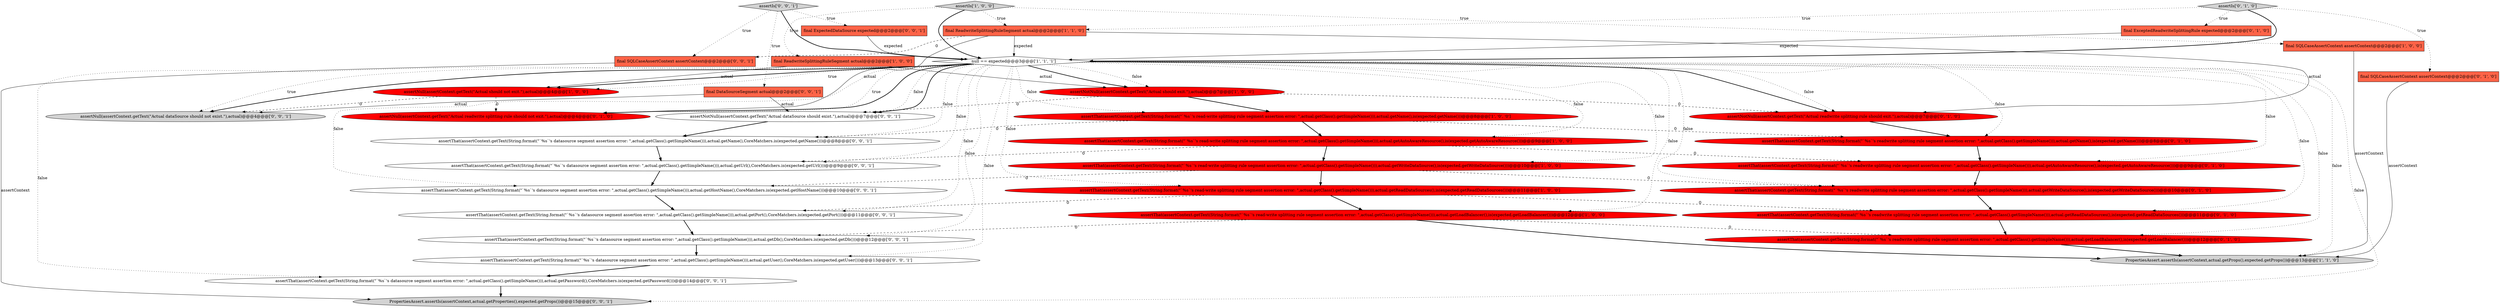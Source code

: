 digraph {
18 [style = filled, label = "assertThat(assertContext.getText(String.format(\"`%s`'s readwrite splitting rule segment assertion error: \",actual.getClass().getSimpleName())),actual.getLoadBalancer(),is(expected.getLoadBalancer()))@@@12@@@['0', '1', '0']", fillcolor = red, shape = ellipse image = "AAA1AAABBB2BBB"];
28 [style = filled, label = "assertNotNull(assertContext.getText(\"Actual dataSource should exist.\"),actual)@@@7@@@['0', '0', '1']", fillcolor = white, shape = ellipse image = "AAA0AAABBB3BBB"];
9 [style = filled, label = "final ReadwriteSplittingRuleSegment actual@@@2@@@['1', '1', '0']", fillcolor = tomato, shape = box image = "AAA0AAABBB1BBB"];
32 [style = filled, label = "assertThat(assertContext.getText(String.format(\"`%s`'s datasource segment assertion error: \",actual.getClass().getSimpleName())),actual.getPort(),CoreMatchers.is(expected.getPort()))@@@11@@@['0', '0', '1']", fillcolor = white, shape = ellipse image = "AAA0AAABBB3BBB"];
5 [style = filled, label = "PropertiesAssert.assertIs(assertContext,actual.getProps(),expected.getProps())@@@13@@@['1', '1', '0']", fillcolor = lightgray, shape = ellipse image = "AAA0AAABBB1BBB"];
3 [style = filled, label = "assertThat(assertContext.getText(String.format(\"`%s`'s read-write splitting rule segment assertion error: \",actual.getClass().getSimpleName())),actual.getReadDataSources(),is(expected.getReadDataSources()))@@@11@@@['1', '0', '0']", fillcolor = red, shape = ellipse image = "AAA1AAABBB1BBB"];
0 [style = filled, label = "assertThat(assertContext.getText(String.format(\"`%s`'s read-write splitting rule segment assertion error: \",actual.getClass().getSimpleName())),actual.getAutoAwareResource(),is(expected.getAutoAwareResource()))@@@9@@@['1', '0', '0']", fillcolor = red, shape = ellipse image = "AAA1AAABBB1BBB"];
33 [style = filled, label = "final SQLCaseAssertContext assertContext@@@2@@@['0', '0', '1']", fillcolor = tomato, shape = box image = "AAA0AAABBB3BBB"];
2 [style = filled, label = "null == expected@@@3@@@['1', '1', '1']", fillcolor = white, shape = diamond image = "AAA0AAABBB1BBB"];
30 [style = filled, label = "assertThat(assertContext.getText(String.format(\"`%s`'s datasource segment assertion error: \",actual.getClass().getSimpleName())),actual.getDb(),CoreMatchers.is(expected.getDb()))@@@12@@@['0', '0', '1']", fillcolor = white, shape = ellipse image = "AAA0AAABBB3BBB"];
12 [style = filled, label = "assertNotNull(assertContext.getText(\"Actual should exit.\"),actual)@@@7@@@['1', '0', '0']", fillcolor = red, shape = ellipse image = "AAA1AAABBB1BBB"];
13 [style = filled, label = "final ExceptedReadwriteSplittingRule expected@@@2@@@['0', '1', '0']", fillcolor = tomato, shape = box image = "AAA0AAABBB2BBB"];
29 [style = filled, label = "assertThat(assertContext.getText(String.format(\"`%s`'s datasource segment assertion error: \",actual.getClass().getSimpleName())),actual.getPassword(),CoreMatchers.is(expected.getPassword()))@@@14@@@['0', '0', '1']", fillcolor = white, shape = ellipse image = "AAA0AAABBB3BBB"];
25 [style = filled, label = "final DataSourceSegment actual@@@2@@@['0', '0', '1']", fillcolor = tomato, shape = box image = "AAA0AAABBB3BBB"];
17 [style = filled, label = "assertIs['0', '1', '0']", fillcolor = lightgray, shape = diamond image = "AAA0AAABBB2BBB"];
24 [style = filled, label = "final ExpectedDataSource expected@@@2@@@['0', '0', '1']", fillcolor = tomato, shape = box image = "AAA0AAABBB3BBB"];
4 [style = filled, label = "assertNull(assertContext.getText(\"Actual should not exit.\"),actual)@@@4@@@['1', '0', '0']", fillcolor = red, shape = ellipse image = "AAA1AAABBB1BBB"];
10 [style = filled, label = "assertIs['1', '0', '0']", fillcolor = lightgray, shape = diamond image = "AAA0AAABBB1BBB"];
6 [style = filled, label = "assertThat(assertContext.getText(String.format(\"`%s`'s read-write splitting rule segment assertion error: \",actual.getClass().getSimpleName())),actual.getWriteDataSource(),is(expected.getWriteDataSource()))@@@10@@@['1', '0', '0']", fillcolor = red, shape = ellipse image = "AAA1AAABBB1BBB"];
20 [style = filled, label = "assertThat(assertContext.getText(String.format(\"`%s`'s readwrite splitting rule segment assertion error: \",actual.getClass().getSimpleName())),actual.getName(),is(expected.getName()))@@@8@@@['0', '1', '0']", fillcolor = red, shape = ellipse image = "AAA1AAABBB2BBB"];
23 [style = filled, label = "PropertiesAssert.assertIs(assertContext,actual.getProperties(),expected.getProps())@@@15@@@['0', '0', '1']", fillcolor = lightgray, shape = ellipse image = "AAA0AAABBB3BBB"];
1 [style = filled, label = "final SQLCaseAssertContext assertContext@@@2@@@['1', '0', '0']", fillcolor = tomato, shape = box image = "AAA0AAABBB1BBB"];
7 [style = filled, label = "final ReadwriteSplittingRuleSegment actual@@@2@@@['1', '0', '0']", fillcolor = tomato, shape = box image = "AAA0AAABBB1BBB"];
22 [style = filled, label = "assertNotNull(assertContext.getText(\"Actual readwrite splitting rule should exit.\"),actual)@@@7@@@['0', '1', '0']", fillcolor = red, shape = ellipse image = "AAA1AAABBB2BBB"];
35 [style = filled, label = "assertIs['0', '0', '1']", fillcolor = lightgray, shape = diamond image = "AAA0AAABBB3BBB"];
14 [style = filled, label = "final SQLCaseAssertContext assertContext@@@2@@@['0', '1', '0']", fillcolor = tomato, shape = box image = "AAA0AAABBB2BBB"];
15 [style = filled, label = "assertThat(assertContext.getText(String.format(\"`%s`'s readwrite splitting rule segment assertion error: \",actual.getClass().getSimpleName())),actual.getReadDataSources(),is(expected.getReadDataSources()))@@@11@@@['0', '1', '0']", fillcolor = red, shape = ellipse image = "AAA1AAABBB2BBB"];
27 [style = filled, label = "assertThat(assertContext.getText(String.format(\"`%s`'s datasource segment assertion error: \",actual.getClass().getSimpleName())),actual.getUser(),CoreMatchers.is(expected.getUser()))@@@13@@@['0', '0', '1']", fillcolor = white, shape = ellipse image = "AAA0AAABBB3BBB"];
26 [style = filled, label = "assertThat(assertContext.getText(String.format(\"`%s`'s datasource segment assertion error: \",actual.getClass().getSimpleName())),actual.getName(),CoreMatchers.is(expected.getName()))@@@8@@@['0', '0', '1']", fillcolor = white, shape = ellipse image = "AAA0AAABBB3BBB"];
11 [style = filled, label = "assertThat(assertContext.getText(String.format(\"`%s`'s read-write splitting rule segment assertion error: \",actual.getClass().getSimpleName())),actual.getName(),is(expected.getName()))@@@8@@@['1', '0', '0']", fillcolor = red, shape = ellipse image = "AAA1AAABBB1BBB"];
21 [style = filled, label = "assertThat(assertContext.getText(String.format(\"`%s`'s readwrite splitting rule segment assertion error: \",actual.getClass().getSimpleName())),actual.getAutoAwareResource(),is(expected.getAutoAwareResource()))@@@9@@@['0', '1', '0']", fillcolor = red, shape = ellipse image = "AAA1AAABBB2BBB"];
34 [style = filled, label = "assertThat(assertContext.getText(String.format(\"`%s`'s datasource segment assertion error: \",actual.getClass().getSimpleName())),actual.getUrl(),CoreMatchers.is(expected.getUrl()))@@@9@@@['0', '0', '1']", fillcolor = white, shape = ellipse image = "AAA0AAABBB3BBB"];
36 [style = filled, label = "assertThat(assertContext.getText(String.format(\"`%s`'s datasource segment assertion error: \",actual.getClass().getSimpleName())),actual.getHostName(),CoreMatchers.is(expected.getHostName()))@@@10@@@['0', '0', '1']", fillcolor = white, shape = ellipse image = "AAA0AAABBB3BBB"];
19 [style = filled, label = "assertNull(assertContext.getText(\"Actual readwrite splitting rule should not exit.\"),actual)@@@4@@@['0', '1', '0']", fillcolor = red, shape = ellipse image = "AAA1AAABBB2BBB"];
16 [style = filled, label = "assertThat(assertContext.getText(String.format(\"`%s`'s readwrite splitting rule segment assertion error: \",actual.getClass().getSimpleName())),actual.getWriteDataSource(),is(expected.getWriteDataSource()))@@@10@@@['0', '1', '0']", fillcolor = red, shape = ellipse image = "AAA1AAABBB2BBB"];
31 [style = filled, label = "assertNull(assertContext.getText(\"Actual dataSource should not exist.\"),actual)@@@4@@@['0', '0', '1']", fillcolor = lightgray, shape = ellipse image = "AAA0AAABBB3BBB"];
8 [style = filled, label = "assertThat(assertContext.getText(String.format(\"`%s`'s read-write splitting rule segment assertion error: \",actual.getClass().getSimpleName())),actual.getLoadBalancer(),is(expected.getLoadBalancer()))@@@12@@@['1', '0', '0']", fillcolor = red, shape = ellipse image = "AAA1AAABBB1BBB"];
6->3 [style = bold, label=""];
11->20 [style = dashed, label="0"];
33->23 [style = solid, label="assertContext"];
26->34 [style = bold, label=""];
24->2 [style = solid, label="expected"];
17->14 [style = dotted, label="true"];
2->0 [style = dotted, label="false"];
1->5 [style = solid, label="assertContext"];
7->4 [style = solid, label="actual"];
2->5 [style = dotted, label="false"];
6->36 [style = dashed, label="0"];
21->16 [style = bold, label=""];
0->34 [style = dashed, label="0"];
8->30 [style = dashed, label="0"];
10->1 [style = dotted, label="true"];
2->11 [style = dotted, label="false"];
9->2 [style = solid, label="expected"];
2->28 [style = bold, label=""];
2->31 [style = bold, label=""];
2->30 [style = dotted, label="false"];
30->27 [style = bold, label=""];
12->11 [style = bold, label=""];
9->22 [style = solid, label="actual"];
29->23 [style = bold, label=""];
2->18 [style = dotted, label="false"];
2->29 [style = dotted, label="false"];
35->33 [style = dotted, label="true"];
2->4 [style = bold, label=""];
2->36 [style = dotted, label="false"];
2->26 [style = dotted, label="false"];
2->27 [style = dotted, label="false"];
7->12 [style = solid, label="actual"];
6->16 [style = dashed, label="0"];
2->12 [style = dotted, label="false"];
17->2 [style = bold, label=""];
22->20 [style = bold, label=""];
2->34 [style = dotted, label="false"];
34->36 [style = bold, label=""];
3->15 [style = dashed, label="0"];
8->18 [style = dashed, label="0"];
10->2 [style = bold, label=""];
3->32 [style = dashed, label="0"];
27->29 [style = bold, label=""];
2->19 [style = dotted, label="true"];
35->25 [style = dotted, label="true"];
2->23 [style = dotted, label="false"];
2->20 [style = dotted, label="false"];
2->15 [style = dotted, label="false"];
2->3 [style = dotted, label="false"];
25->31 [style = solid, label="actual"];
35->2 [style = bold, label=""];
11->26 [style = dashed, label="0"];
28->26 [style = bold, label=""];
2->28 [style = dotted, label="false"];
14->5 [style = solid, label="assertContext"];
10->9 [style = dotted, label="true"];
32->30 [style = bold, label=""];
13->2 [style = solid, label="expected"];
2->21 [style = dotted, label="false"];
3->8 [style = bold, label=""];
2->4 [style = dotted, label="true"];
12->22 [style = dashed, label="0"];
2->8 [style = dotted, label="false"];
9->19 [style = solid, label="actual"];
4->19 [style = dashed, label="0"];
2->32 [style = dotted, label="false"];
25->28 [style = solid, label="actual"];
16->15 [style = bold, label=""];
2->19 [style = bold, label=""];
35->24 [style = dotted, label="true"];
0->6 [style = bold, label=""];
4->31 [style = dashed, label="0"];
36->32 [style = bold, label=""];
2->31 [style = dotted, label="true"];
15->18 [style = bold, label=""];
2->16 [style = dotted, label="false"];
2->12 [style = bold, label=""];
9->33 [style = dashed, label="0"];
20->21 [style = bold, label=""];
11->0 [style = bold, label=""];
8->5 [style = bold, label=""];
0->21 [style = dashed, label="0"];
2->22 [style = dotted, label="false"];
12->28 [style = dashed, label="0"];
18->5 [style = bold, label=""];
17->9 [style = dotted, label="true"];
2->6 [style = dotted, label="false"];
2->22 [style = bold, label=""];
17->13 [style = dotted, label="true"];
10->7 [style = dotted, label="true"];
}
